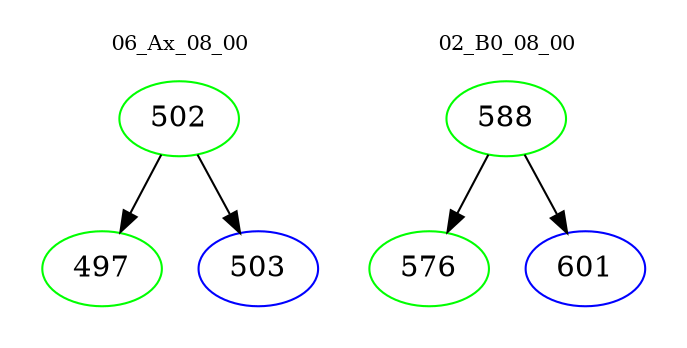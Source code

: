 digraph{
subgraph cluster_0 {
color = white
label = "06_Ax_08_00";
fontsize=10;
T0_502 [label="502", color="green"]
T0_502 -> T0_497 [color="black"]
T0_497 [label="497", color="green"]
T0_502 -> T0_503 [color="black"]
T0_503 [label="503", color="blue"]
}
subgraph cluster_1 {
color = white
label = "02_B0_08_00";
fontsize=10;
T1_588 [label="588", color="green"]
T1_588 -> T1_576 [color="black"]
T1_576 [label="576", color="green"]
T1_588 -> T1_601 [color="black"]
T1_601 [label="601", color="blue"]
}
}
